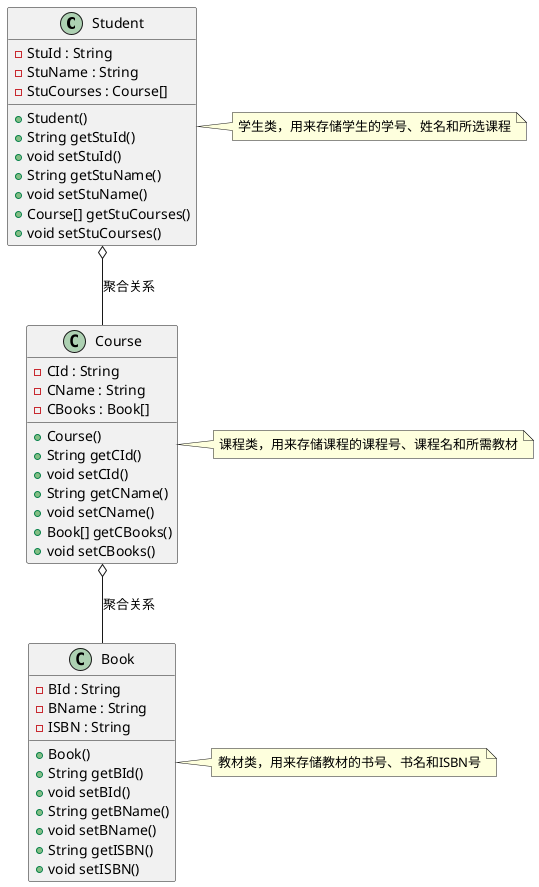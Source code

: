 @startuml CourseSelectingSystem

class Student {
-StuId : String
-StuName : String
-StuCourses : Course[]
+Student()
+String getStuId()
+void setStuId()
+String getStuName()
+void setStuName()
+Course[] getStuCourses()
+void setStuCourses()
}


class Course {
-CId : String
-CName : String
-CBooks : Book[]
+Course()
+String getCId()
+void setCId()
+String getCName()
+void setCName()
+Book[] getCBooks()
+void setCBooks()
}

class Book {
-BId : String
-BName : String
-ISBN : String
+Book()
+String getBId()
+void setBId()
+String getBName()
+void setBName()
+String getISBN()
+void setISBN()
}

note right of Student : 学生类，用来存储学生的学号、姓名和所选课程

note right of Course : 课程类，用来存储课程的课程号、课程名和所需教材

note right of Book : 教材类，用来存储教材的书号、书名和ISBN号

Student o-- Course : 聚合关系
Course o-- Book : 聚合关系
@enduml